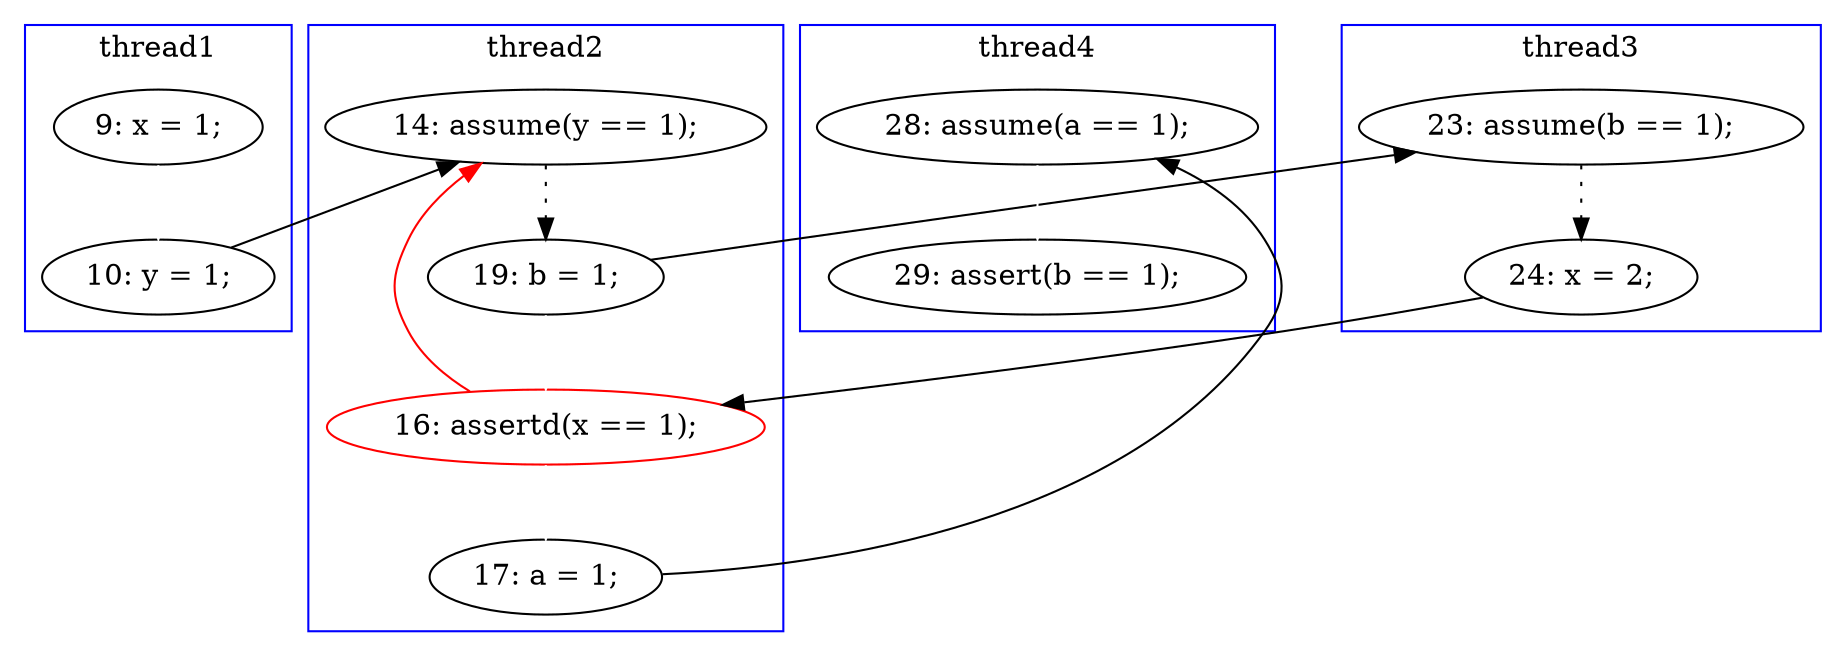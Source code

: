 digraph Counterexample {
	11 -> 12 [color = white, style = solid]
	16 -> 25 [color = white, style = solid]
	18 -> 20 [color = black, style = dotted]
	20 -> 25 [color = black, style = solid, constraint = false]
	14 -> 16 [color = black, style = dotted]
	27 -> 30 [color = black, style = solid, constraint = false]
	16 -> 18 [color = black, style = solid, constraint = false]
	25 -> 27 [color = white, style = solid]
	25 -> 14 [color = red, style = solid, constraint = false]
	30 -> 33 [color = white, style = solid]
	12 -> 14 [color = black, style = solid, constraint = false]
	subgraph cluster4 {
		label = thread4
		color = blue
		33  [label = "29: assert(b == 1);"]
		30  [label = "28: assume(a == 1);"]
	}
	subgraph cluster1 {
		label = thread1
		color = blue
		11  [label = "9: x = 1;"]
		12  [label = "10: y = 1;"]
	}
	subgraph cluster3 {
		label = thread3
		color = blue
		20  [label = "24: x = 2;"]
		18  [label = "23: assume(b == 1);"]
	}
	subgraph cluster2 {
		label = thread2
		color = blue
		14  [label = "14: assume(y == 1);"]
		25  [label = "16: assertd(x == 1);", color = red]
		27  [label = "17: a = 1;"]
		16  [label = "19: b = 1;"]
	}
}